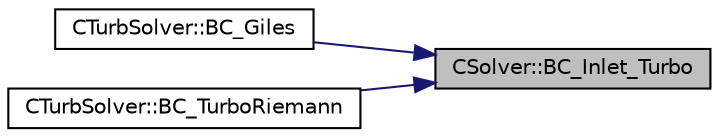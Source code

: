 digraph "CSolver::BC_Inlet_Turbo"
{
 // LATEX_PDF_SIZE
  edge [fontname="Helvetica",fontsize="10",labelfontname="Helvetica",labelfontsize="10"];
  node [fontname="Helvetica",fontsize="10",shape=record];
  rankdir="RL";
  Node1 [label="CSolver::BC_Inlet_Turbo",height=0.2,width=0.4,color="black", fillcolor="grey75", style="filled", fontcolor="black",tooltip="A virtual member."];
  Node1 -> Node2 [dir="back",color="midnightblue",fontsize="10",style="solid",fontname="Helvetica"];
  Node2 [label="CTurbSolver::BC_Giles",height=0.2,width=0.4,color="black", fillcolor="white", style="filled",URL="$classCTurbSolver.html#a6b61eef486ab6bea36182aeea2595a86",tooltip="Impose via the residual the Euler wall boundary condition."];
  Node1 -> Node3 [dir="back",color="midnightblue",fontsize="10",style="solid",fontname="Helvetica"];
  Node3 [label="CTurbSolver::BC_TurboRiemann",height=0.2,width=0.4,color="black", fillcolor="white", style="filled",URL="$classCTurbSolver.html#ad7423afd493a05e8ec1813d499f54e14",tooltip="Impose via the residual the Euler wall boundary condition."];
}
